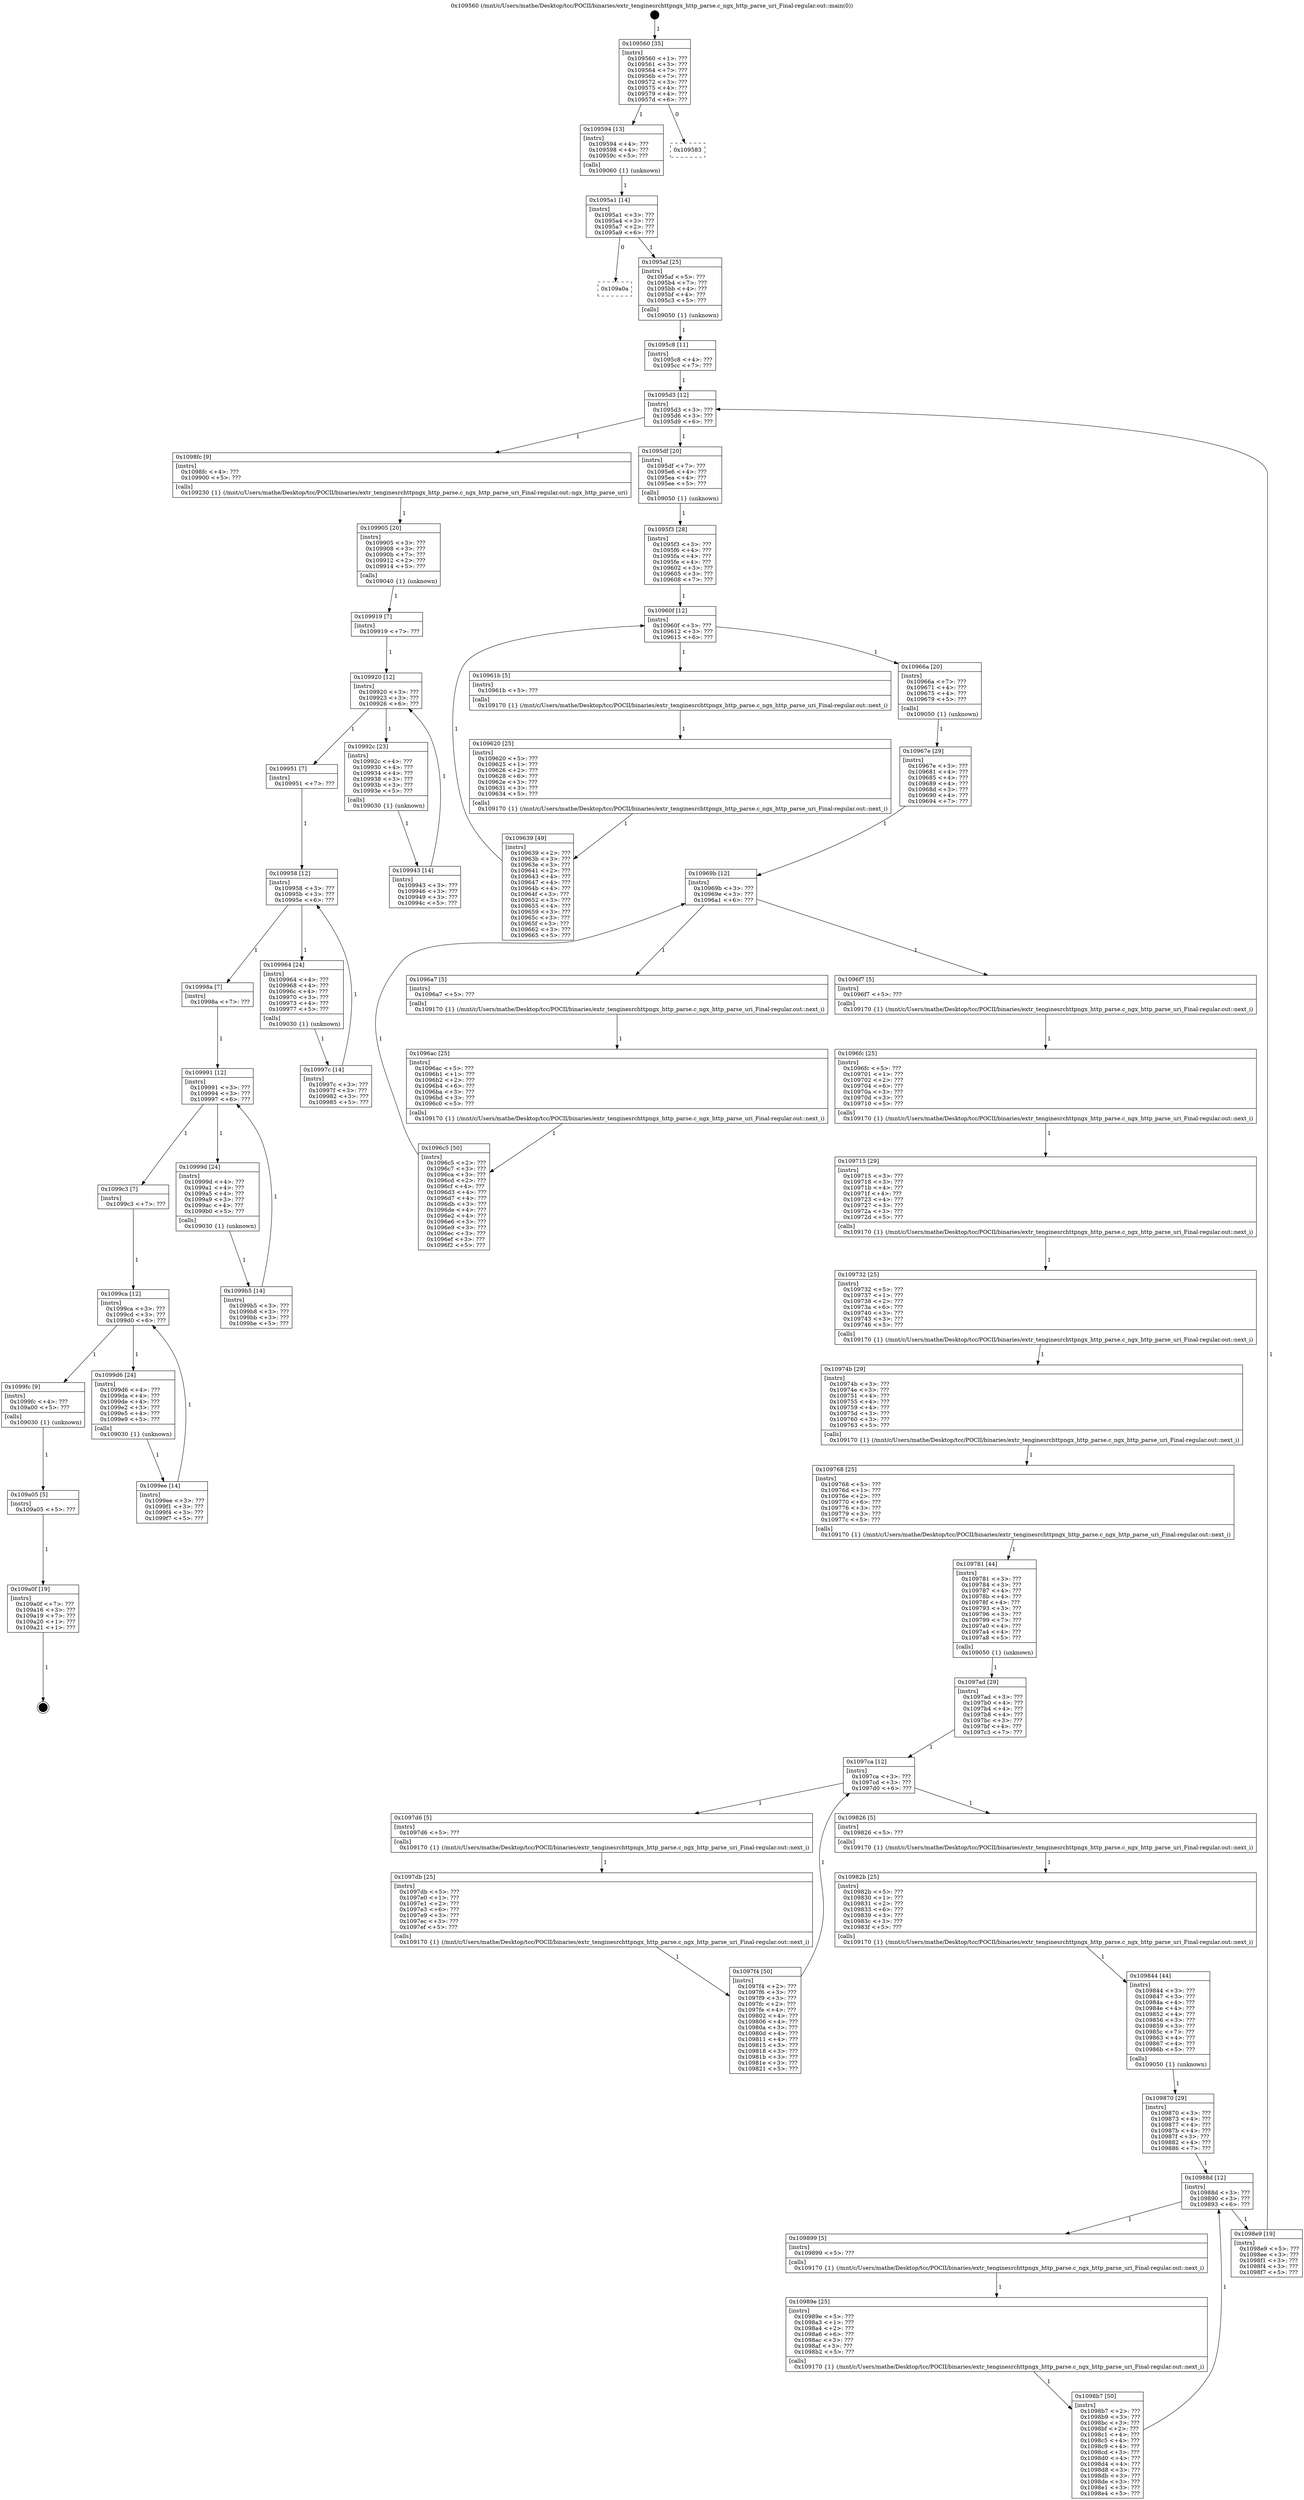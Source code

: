 digraph "0x109560" {
  label = "0x109560 (/mnt/c/Users/mathe/Desktop/tcc/POCII/binaries/extr_tenginesrchttpngx_http_parse.c_ngx_http_parse_uri_Final-regular.out::main(0))"
  labelloc = "t"
  node[shape=record]

  Entry [label="",width=0.3,height=0.3,shape=circle,fillcolor=black,style=filled]
  "0x109560" [label="{
     0x109560 [35]\l
     | [instrs]\l
     &nbsp;&nbsp;0x109560 \<+1\>: ???\l
     &nbsp;&nbsp;0x109561 \<+3\>: ???\l
     &nbsp;&nbsp;0x109564 \<+7\>: ???\l
     &nbsp;&nbsp;0x10956b \<+7\>: ???\l
     &nbsp;&nbsp;0x109572 \<+3\>: ???\l
     &nbsp;&nbsp;0x109575 \<+4\>: ???\l
     &nbsp;&nbsp;0x109579 \<+4\>: ???\l
     &nbsp;&nbsp;0x10957d \<+6\>: ???\l
  }"]
  "0x109594" [label="{
     0x109594 [13]\l
     | [instrs]\l
     &nbsp;&nbsp;0x109594 \<+4\>: ???\l
     &nbsp;&nbsp;0x109598 \<+4\>: ???\l
     &nbsp;&nbsp;0x10959c \<+5\>: ???\l
     | [calls]\l
     &nbsp;&nbsp;0x109060 \{1\} (unknown)\l
  }"]
  "0x109583" [label="{
     0x109583\l
  }", style=dashed]
  "0x1095a1" [label="{
     0x1095a1 [14]\l
     | [instrs]\l
     &nbsp;&nbsp;0x1095a1 \<+3\>: ???\l
     &nbsp;&nbsp;0x1095a4 \<+3\>: ???\l
     &nbsp;&nbsp;0x1095a7 \<+2\>: ???\l
     &nbsp;&nbsp;0x1095a9 \<+6\>: ???\l
  }"]
  "0x109a0a" [label="{
     0x109a0a\l
  }", style=dashed]
  "0x1095af" [label="{
     0x1095af [25]\l
     | [instrs]\l
     &nbsp;&nbsp;0x1095af \<+5\>: ???\l
     &nbsp;&nbsp;0x1095b4 \<+7\>: ???\l
     &nbsp;&nbsp;0x1095bb \<+4\>: ???\l
     &nbsp;&nbsp;0x1095bf \<+4\>: ???\l
     &nbsp;&nbsp;0x1095c3 \<+5\>: ???\l
     | [calls]\l
     &nbsp;&nbsp;0x109050 \{1\} (unknown)\l
  }"]
  Exit [label="",width=0.3,height=0.3,shape=circle,fillcolor=black,style=filled,peripheries=2]
  "0x1095d3" [label="{
     0x1095d3 [12]\l
     | [instrs]\l
     &nbsp;&nbsp;0x1095d3 \<+3\>: ???\l
     &nbsp;&nbsp;0x1095d6 \<+3\>: ???\l
     &nbsp;&nbsp;0x1095d9 \<+6\>: ???\l
  }"]
  "0x1098fc" [label="{
     0x1098fc [9]\l
     | [instrs]\l
     &nbsp;&nbsp;0x1098fc \<+4\>: ???\l
     &nbsp;&nbsp;0x109900 \<+5\>: ???\l
     | [calls]\l
     &nbsp;&nbsp;0x109230 \{1\} (/mnt/c/Users/mathe/Desktop/tcc/POCII/binaries/extr_tenginesrchttpngx_http_parse.c_ngx_http_parse_uri_Final-regular.out::ngx_http_parse_uri)\l
  }"]
  "0x1095df" [label="{
     0x1095df [20]\l
     | [instrs]\l
     &nbsp;&nbsp;0x1095df \<+7\>: ???\l
     &nbsp;&nbsp;0x1095e6 \<+4\>: ???\l
     &nbsp;&nbsp;0x1095ea \<+4\>: ???\l
     &nbsp;&nbsp;0x1095ee \<+5\>: ???\l
     | [calls]\l
     &nbsp;&nbsp;0x109050 \{1\} (unknown)\l
  }"]
  "0x10960f" [label="{
     0x10960f [12]\l
     | [instrs]\l
     &nbsp;&nbsp;0x10960f \<+3\>: ???\l
     &nbsp;&nbsp;0x109612 \<+3\>: ???\l
     &nbsp;&nbsp;0x109615 \<+6\>: ???\l
  }"]
  "0x10966a" [label="{
     0x10966a [20]\l
     | [instrs]\l
     &nbsp;&nbsp;0x10966a \<+7\>: ???\l
     &nbsp;&nbsp;0x109671 \<+4\>: ???\l
     &nbsp;&nbsp;0x109675 \<+4\>: ???\l
     &nbsp;&nbsp;0x109679 \<+5\>: ???\l
     | [calls]\l
     &nbsp;&nbsp;0x109050 \{1\} (unknown)\l
  }"]
  "0x10961b" [label="{
     0x10961b [5]\l
     | [instrs]\l
     &nbsp;&nbsp;0x10961b \<+5\>: ???\l
     | [calls]\l
     &nbsp;&nbsp;0x109170 \{1\} (/mnt/c/Users/mathe/Desktop/tcc/POCII/binaries/extr_tenginesrchttpngx_http_parse.c_ngx_http_parse_uri_Final-regular.out::next_i)\l
  }"]
  "0x109620" [label="{
     0x109620 [25]\l
     | [instrs]\l
     &nbsp;&nbsp;0x109620 \<+5\>: ???\l
     &nbsp;&nbsp;0x109625 \<+1\>: ???\l
     &nbsp;&nbsp;0x109626 \<+2\>: ???\l
     &nbsp;&nbsp;0x109628 \<+6\>: ???\l
     &nbsp;&nbsp;0x10962e \<+3\>: ???\l
     &nbsp;&nbsp;0x109631 \<+3\>: ???\l
     &nbsp;&nbsp;0x109634 \<+5\>: ???\l
     | [calls]\l
     &nbsp;&nbsp;0x109170 \{1\} (/mnt/c/Users/mathe/Desktop/tcc/POCII/binaries/extr_tenginesrchttpngx_http_parse.c_ngx_http_parse_uri_Final-regular.out::next_i)\l
  }"]
  "0x109639" [label="{
     0x109639 [49]\l
     | [instrs]\l
     &nbsp;&nbsp;0x109639 \<+2\>: ???\l
     &nbsp;&nbsp;0x10963b \<+3\>: ???\l
     &nbsp;&nbsp;0x10963e \<+3\>: ???\l
     &nbsp;&nbsp;0x109641 \<+2\>: ???\l
     &nbsp;&nbsp;0x109643 \<+4\>: ???\l
     &nbsp;&nbsp;0x109647 \<+4\>: ???\l
     &nbsp;&nbsp;0x10964b \<+4\>: ???\l
     &nbsp;&nbsp;0x10964f \<+3\>: ???\l
     &nbsp;&nbsp;0x109652 \<+3\>: ???\l
     &nbsp;&nbsp;0x109655 \<+4\>: ???\l
     &nbsp;&nbsp;0x109659 \<+3\>: ???\l
     &nbsp;&nbsp;0x10965c \<+3\>: ???\l
     &nbsp;&nbsp;0x10965f \<+3\>: ???\l
     &nbsp;&nbsp;0x109662 \<+3\>: ???\l
     &nbsp;&nbsp;0x109665 \<+5\>: ???\l
  }"]
  "0x1095f3" [label="{
     0x1095f3 [28]\l
     | [instrs]\l
     &nbsp;&nbsp;0x1095f3 \<+3\>: ???\l
     &nbsp;&nbsp;0x1095f6 \<+4\>: ???\l
     &nbsp;&nbsp;0x1095fa \<+4\>: ???\l
     &nbsp;&nbsp;0x1095fe \<+4\>: ???\l
     &nbsp;&nbsp;0x109602 \<+3\>: ???\l
     &nbsp;&nbsp;0x109605 \<+3\>: ???\l
     &nbsp;&nbsp;0x109608 \<+7\>: ???\l
  }"]
  "0x10969b" [label="{
     0x10969b [12]\l
     | [instrs]\l
     &nbsp;&nbsp;0x10969b \<+3\>: ???\l
     &nbsp;&nbsp;0x10969e \<+3\>: ???\l
     &nbsp;&nbsp;0x1096a1 \<+6\>: ???\l
  }"]
  "0x1096f7" [label="{
     0x1096f7 [5]\l
     | [instrs]\l
     &nbsp;&nbsp;0x1096f7 \<+5\>: ???\l
     | [calls]\l
     &nbsp;&nbsp;0x109170 \{1\} (/mnt/c/Users/mathe/Desktop/tcc/POCII/binaries/extr_tenginesrchttpngx_http_parse.c_ngx_http_parse_uri_Final-regular.out::next_i)\l
  }"]
  "0x1096a7" [label="{
     0x1096a7 [5]\l
     | [instrs]\l
     &nbsp;&nbsp;0x1096a7 \<+5\>: ???\l
     | [calls]\l
     &nbsp;&nbsp;0x109170 \{1\} (/mnt/c/Users/mathe/Desktop/tcc/POCII/binaries/extr_tenginesrchttpngx_http_parse.c_ngx_http_parse_uri_Final-regular.out::next_i)\l
  }"]
  "0x1096ac" [label="{
     0x1096ac [25]\l
     | [instrs]\l
     &nbsp;&nbsp;0x1096ac \<+5\>: ???\l
     &nbsp;&nbsp;0x1096b1 \<+1\>: ???\l
     &nbsp;&nbsp;0x1096b2 \<+2\>: ???\l
     &nbsp;&nbsp;0x1096b4 \<+6\>: ???\l
     &nbsp;&nbsp;0x1096ba \<+3\>: ???\l
     &nbsp;&nbsp;0x1096bd \<+3\>: ???\l
     &nbsp;&nbsp;0x1096c0 \<+5\>: ???\l
     | [calls]\l
     &nbsp;&nbsp;0x109170 \{1\} (/mnt/c/Users/mathe/Desktop/tcc/POCII/binaries/extr_tenginesrchttpngx_http_parse.c_ngx_http_parse_uri_Final-regular.out::next_i)\l
  }"]
  "0x1096c5" [label="{
     0x1096c5 [50]\l
     | [instrs]\l
     &nbsp;&nbsp;0x1096c5 \<+2\>: ???\l
     &nbsp;&nbsp;0x1096c7 \<+3\>: ???\l
     &nbsp;&nbsp;0x1096ca \<+3\>: ???\l
     &nbsp;&nbsp;0x1096cd \<+2\>: ???\l
     &nbsp;&nbsp;0x1096cf \<+4\>: ???\l
     &nbsp;&nbsp;0x1096d3 \<+4\>: ???\l
     &nbsp;&nbsp;0x1096d7 \<+4\>: ???\l
     &nbsp;&nbsp;0x1096db \<+3\>: ???\l
     &nbsp;&nbsp;0x1096de \<+4\>: ???\l
     &nbsp;&nbsp;0x1096e2 \<+4\>: ???\l
     &nbsp;&nbsp;0x1096e6 \<+3\>: ???\l
     &nbsp;&nbsp;0x1096e9 \<+3\>: ???\l
     &nbsp;&nbsp;0x1096ec \<+3\>: ???\l
     &nbsp;&nbsp;0x1096ef \<+3\>: ???\l
     &nbsp;&nbsp;0x1096f2 \<+5\>: ???\l
  }"]
  "0x10967e" [label="{
     0x10967e [29]\l
     | [instrs]\l
     &nbsp;&nbsp;0x10967e \<+3\>: ???\l
     &nbsp;&nbsp;0x109681 \<+4\>: ???\l
     &nbsp;&nbsp;0x109685 \<+4\>: ???\l
     &nbsp;&nbsp;0x109689 \<+4\>: ???\l
     &nbsp;&nbsp;0x10968d \<+3\>: ???\l
     &nbsp;&nbsp;0x109690 \<+4\>: ???\l
     &nbsp;&nbsp;0x109694 \<+7\>: ???\l
  }"]
  "0x1096fc" [label="{
     0x1096fc [25]\l
     | [instrs]\l
     &nbsp;&nbsp;0x1096fc \<+5\>: ???\l
     &nbsp;&nbsp;0x109701 \<+1\>: ???\l
     &nbsp;&nbsp;0x109702 \<+2\>: ???\l
     &nbsp;&nbsp;0x109704 \<+6\>: ???\l
     &nbsp;&nbsp;0x10970a \<+3\>: ???\l
     &nbsp;&nbsp;0x10970d \<+3\>: ???\l
     &nbsp;&nbsp;0x109710 \<+5\>: ???\l
     | [calls]\l
     &nbsp;&nbsp;0x109170 \{1\} (/mnt/c/Users/mathe/Desktop/tcc/POCII/binaries/extr_tenginesrchttpngx_http_parse.c_ngx_http_parse_uri_Final-regular.out::next_i)\l
  }"]
  "0x109715" [label="{
     0x109715 [29]\l
     | [instrs]\l
     &nbsp;&nbsp;0x109715 \<+3\>: ???\l
     &nbsp;&nbsp;0x109718 \<+3\>: ???\l
     &nbsp;&nbsp;0x10971b \<+4\>: ???\l
     &nbsp;&nbsp;0x10971f \<+4\>: ???\l
     &nbsp;&nbsp;0x109723 \<+4\>: ???\l
     &nbsp;&nbsp;0x109727 \<+3\>: ???\l
     &nbsp;&nbsp;0x10972a \<+3\>: ???\l
     &nbsp;&nbsp;0x10972d \<+5\>: ???\l
     | [calls]\l
     &nbsp;&nbsp;0x109170 \{1\} (/mnt/c/Users/mathe/Desktop/tcc/POCII/binaries/extr_tenginesrchttpngx_http_parse.c_ngx_http_parse_uri_Final-regular.out::next_i)\l
  }"]
  "0x109732" [label="{
     0x109732 [25]\l
     | [instrs]\l
     &nbsp;&nbsp;0x109732 \<+5\>: ???\l
     &nbsp;&nbsp;0x109737 \<+1\>: ???\l
     &nbsp;&nbsp;0x109738 \<+2\>: ???\l
     &nbsp;&nbsp;0x10973a \<+6\>: ???\l
     &nbsp;&nbsp;0x109740 \<+3\>: ???\l
     &nbsp;&nbsp;0x109743 \<+3\>: ???\l
     &nbsp;&nbsp;0x109746 \<+5\>: ???\l
     | [calls]\l
     &nbsp;&nbsp;0x109170 \{1\} (/mnt/c/Users/mathe/Desktop/tcc/POCII/binaries/extr_tenginesrchttpngx_http_parse.c_ngx_http_parse_uri_Final-regular.out::next_i)\l
  }"]
  "0x10974b" [label="{
     0x10974b [29]\l
     | [instrs]\l
     &nbsp;&nbsp;0x10974b \<+3\>: ???\l
     &nbsp;&nbsp;0x10974e \<+3\>: ???\l
     &nbsp;&nbsp;0x109751 \<+4\>: ???\l
     &nbsp;&nbsp;0x109755 \<+4\>: ???\l
     &nbsp;&nbsp;0x109759 \<+4\>: ???\l
     &nbsp;&nbsp;0x10975d \<+3\>: ???\l
     &nbsp;&nbsp;0x109760 \<+3\>: ???\l
     &nbsp;&nbsp;0x109763 \<+5\>: ???\l
     | [calls]\l
     &nbsp;&nbsp;0x109170 \{1\} (/mnt/c/Users/mathe/Desktop/tcc/POCII/binaries/extr_tenginesrchttpngx_http_parse.c_ngx_http_parse_uri_Final-regular.out::next_i)\l
  }"]
  "0x109768" [label="{
     0x109768 [25]\l
     | [instrs]\l
     &nbsp;&nbsp;0x109768 \<+5\>: ???\l
     &nbsp;&nbsp;0x10976d \<+1\>: ???\l
     &nbsp;&nbsp;0x10976e \<+2\>: ???\l
     &nbsp;&nbsp;0x109770 \<+6\>: ???\l
     &nbsp;&nbsp;0x109776 \<+3\>: ???\l
     &nbsp;&nbsp;0x109779 \<+3\>: ???\l
     &nbsp;&nbsp;0x10977c \<+5\>: ???\l
     | [calls]\l
     &nbsp;&nbsp;0x109170 \{1\} (/mnt/c/Users/mathe/Desktop/tcc/POCII/binaries/extr_tenginesrchttpngx_http_parse.c_ngx_http_parse_uri_Final-regular.out::next_i)\l
  }"]
  "0x109781" [label="{
     0x109781 [44]\l
     | [instrs]\l
     &nbsp;&nbsp;0x109781 \<+3\>: ???\l
     &nbsp;&nbsp;0x109784 \<+3\>: ???\l
     &nbsp;&nbsp;0x109787 \<+4\>: ???\l
     &nbsp;&nbsp;0x10978b \<+4\>: ???\l
     &nbsp;&nbsp;0x10978f \<+4\>: ???\l
     &nbsp;&nbsp;0x109793 \<+3\>: ???\l
     &nbsp;&nbsp;0x109796 \<+3\>: ???\l
     &nbsp;&nbsp;0x109799 \<+7\>: ???\l
     &nbsp;&nbsp;0x1097a0 \<+4\>: ???\l
     &nbsp;&nbsp;0x1097a4 \<+4\>: ???\l
     &nbsp;&nbsp;0x1097a8 \<+5\>: ???\l
     | [calls]\l
     &nbsp;&nbsp;0x109050 \{1\} (unknown)\l
  }"]
  "0x1097ca" [label="{
     0x1097ca [12]\l
     | [instrs]\l
     &nbsp;&nbsp;0x1097ca \<+3\>: ???\l
     &nbsp;&nbsp;0x1097cd \<+3\>: ???\l
     &nbsp;&nbsp;0x1097d0 \<+6\>: ???\l
  }"]
  "0x109826" [label="{
     0x109826 [5]\l
     | [instrs]\l
     &nbsp;&nbsp;0x109826 \<+5\>: ???\l
     | [calls]\l
     &nbsp;&nbsp;0x109170 \{1\} (/mnt/c/Users/mathe/Desktop/tcc/POCII/binaries/extr_tenginesrchttpngx_http_parse.c_ngx_http_parse_uri_Final-regular.out::next_i)\l
  }"]
  "0x1097d6" [label="{
     0x1097d6 [5]\l
     | [instrs]\l
     &nbsp;&nbsp;0x1097d6 \<+5\>: ???\l
     | [calls]\l
     &nbsp;&nbsp;0x109170 \{1\} (/mnt/c/Users/mathe/Desktop/tcc/POCII/binaries/extr_tenginesrchttpngx_http_parse.c_ngx_http_parse_uri_Final-regular.out::next_i)\l
  }"]
  "0x1097db" [label="{
     0x1097db [25]\l
     | [instrs]\l
     &nbsp;&nbsp;0x1097db \<+5\>: ???\l
     &nbsp;&nbsp;0x1097e0 \<+1\>: ???\l
     &nbsp;&nbsp;0x1097e1 \<+2\>: ???\l
     &nbsp;&nbsp;0x1097e3 \<+6\>: ???\l
     &nbsp;&nbsp;0x1097e9 \<+3\>: ???\l
     &nbsp;&nbsp;0x1097ec \<+3\>: ???\l
     &nbsp;&nbsp;0x1097ef \<+5\>: ???\l
     | [calls]\l
     &nbsp;&nbsp;0x109170 \{1\} (/mnt/c/Users/mathe/Desktop/tcc/POCII/binaries/extr_tenginesrchttpngx_http_parse.c_ngx_http_parse_uri_Final-regular.out::next_i)\l
  }"]
  "0x1097f4" [label="{
     0x1097f4 [50]\l
     | [instrs]\l
     &nbsp;&nbsp;0x1097f4 \<+2\>: ???\l
     &nbsp;&nbsp;0x1097f6 \<+3\>: ???\l
     &nbsp;&nbsp;0x1097f9 \<+3\>: ???\l
     &nbsp;&nbsp;0x1097fc \<+2\>: ???\l
     &nbsp;&nbsp;0x1097fe \<+4\>: ???\l
     &nbsp;&nbsp;0x109802 \<+4\>: ???\l
     &nbsp;&nbsp;0x109806 \<+4\>: ???\l
     &nbsp;&nbsp;0x10980a \<+3\>: ???\l
     &nbsp;&nbsp;0x10980d \<+4\>: ???\l
     &nbsp;&nbsp;0x109811 \<+4\>: ???\l
     &nbsp;&nbsp;0x109815 \<+3\>: ???\l
     &nbsp;&nbsp;0x109818 \<+3\>: ???\l
     &nbsp;&nbsp;0x10981b \<+3\>: ???\l
     &nbsp;&nbsp;0x10981e \<+3\>: ???\l
     &nbsp;&nbsp;0x109821 \<+5\>: ???\l
  }"]
  "0x1097ad" [label="{
     0x1097ad [29]\l
     | [instrs]\l
     &nbsp;&nbsp;0x1097ad \<+3\>: ???\l
     &nbsp;&nbsp;0x1097b0 \<+4\>: ???\l
     &nbsp;&nbsp;0x1097b4 \<+4\>: ???\l
     &nbsp;&nbsp;0x1097b8 \<+4\>: ???\l
     &nbsp;&nbsp;0x1097bc \<+3\>: ???\l
     &nbsp;&nbsp;0x1097bf \<+4\>: ???\l
     &nbsp;&nbsp;0x1097c3 \<+7\>: ???\l
  }"]
  "0x10982b" [label="{
     0x10982b [25]\l
     | [instrs]\l
     &nbsp;&nbsp;0x10982b \<+5\>: ???\l
     &nbsp;&nbsp;0x109830 \<+1\>: ???\l
     &nbsp;&nbsp;0x109831 \<+2\>: ???\l
     &nbsp;&nbsp;0x109833 \<+6\>: ???\l
     &nbsp;&nbsp;0x109839 \<+3\>: ???\l
     &nbsp;&nbsp;0x10983c \<+3\>: ???\l
     &nbsp;&nbsp;0x10983f \<+5\>: ???\l
     | [calls]\l
     &nbsp;&nbsp;0x109170 \{1\} (/mnt/c/Users/mathe/Desktop/tcc/POCII/binaries/extr_tenginesrchttpngx_http_parse.c_ngx_http_parse_uri_Final-regular.out::next_i)\l
  }"]
  "0x109844" [label="{
     0x109844 [44]\l
     | [instrs]\l
     &nbsp;&nbsp;0x109844 \<+3\>: ???\l
     &nbsp;&nbsp;0x109847 \<+3\>: ???\l
     &nbsp;&nbsp;0x10984a \<+4\>: ???\l
     &nbsp;&nbsp;0x10984e \<+4\>: ???\l
     &nbsp;&nbsp;0x109852 \<+4\>: ???\l
     &nbsp;&nbsp;0x109856 \<+3\>: ???\l
     &nbsp;&nbsp;0x109859 \<+3\>: ???\l
     &nbsp;&nbsp;0x10985c \<+7\>: ???\l
     &nbsp;&nbsp;0x109863 \<+4\>: ???\l
     &nbsp;&nbsp;0x109867 \<+4\>: ???\l
     &nbsp;&nbsp;0x10986b \<+5\>: ???\l
     | [calls]\l
     &nbsp;&nbsp;0x109050 \{1\} (unknown)\l
  }"]
  "0x10988d" [label="{
     0x10988d [12]\l
     | [instrs]\l
     &nbsp;&nbsp;0x10988d \<+3\>: ???\l
     &nbsp;&nbsp;0x109890 \<+3\>: ???\l
     &nbsp;&nbsp;0x109893 \<+6\>: ???\l
  }"]
  "0x1098e9" [label="{
     0x1098e9 [19]\l
     | [instrs]\l
     &nbsp;&nbsp;0x1098e9 \<+5\>: ???\l
     &nbsp;&nbsp;0x1098ee \<+3\>: ???\l
     &nbsp;&nbsp;0x1098f1 \<+3\>: ???\l
     &nbsp;&nbsp;0x1098f4 \<+3\>: ???\l
     &nbsp;&nbsp;0x1098f7 \<+5\>: ???\l
  }"]
  "0x109899" [label="{
     0x109899 [5]\l
     | [instrs]\l
     &nbsp;&nbsp;0x109899 \<+5\>: ???\l
     | [calls]\l
     &nbsp;&nbsp;0x109170 \{1\} (/mnt/c/Users/mathe/Desktop/tcc/POCII/binaries/extr_tenginesrchttpngx_http_parse.c_ngx_http_parse_uri_Final-regular.out::next_i)\l
  }"]
  "0x10989e" [label="{
     0x10989e [25]\l
     | [instrs]\l
     &nbsp;&nbsp;0x10989e \<+5\>: ???\l
     &nbsp;&nbsp;0x1098a3 \<+1\>: ???\l
     &nbsp;&nbsp;0x1098a4 \<+2\>: ???\l
     &nbsp;&nbsp;0x1098a6 \<+6\>: ???\l
     &nbsp;&nbsp;0x1098ac \<+3\>: ???\l
     &nbsp;&nbsp;0x1098af \<+3\>: ???\l
     &nbsp;&nbsp;0x1098b2 \<+5\>: ???\l
     | [calls]\l
     &nbsp;&nbsp;0x109170 \{1\} (/mnt/c/Users/mathe/Desktop/tcc/POCII/binaries/extr_tenginesrchttpngx_http_parse.c_ngx_http_parse_uri_Final-regular.out::next_i)\l
  }"]
  "0x1098b7" [label="{
     0x1098b7 [50]\l
     | [instrs]\l
     &nbsp;&nbsp;0x1098b7 \<+2\>: ???\l
     &nbsp;&nbsp;0x1098b9 \<+3\>: ???\l
     &nbsp;&nbsp;0x1098bc \<+3\>: ???\l
     &nbsp;&nbsp;0x1098bf \<+2\>: ???\l
     &nbsp;&nbsp;0x1098c1 \<+4\>: ???\l
     &nbsp;&nbsp;0x1098c5 \<+4\>: ???\l
     &nbsp;&nbsp;0x1098c9 \<+4\>: ???\l
     &nbsp;&nbsp;0x1098cd \<+3\>: ???\l
     &nbsp;&nbsp;0x1098d0 \<+4\>: ???\l
     &nbsp;&nbsp;0x1098d4 \<+4\>: ???\l
     &nbsp;&nbsp;0x1098d8 \<+3\>: ???\l
     &nbsp;&nbsp;0x1098db \<+3\>: ???\l
     &nbsp;&nbsp;0x1098de \<+3\>: ???\l
     &nbsp;&nbsp;0x1098e1 \<+3\>: ???\l
     &nbsp;&nbsp;0x1098e4 \<+5\>: ???\l
  }"]
  "0x109870" [label="{
     0x109870 [29]\l
     | [instrs]\l
     &nbsp;&nbsp;0x109870 \<+3\>: ???\l
     &nbsp;&nbsp;0x109873 \<+4\>: ???\l
     &nbsp;&nbsp;0x109877 \<+4\>: ???\l
     &nbsp;&nbsp;0x10987b \<+4\>: ???\l
     &nbsp;&nbsp;0x10987f \<+3\>: ???\l
     &nbsp;&nbsp;0x109882 \<+4\>: ???\l
     &nbsp;&nbsp;0x109886 \<+7\>: ???\l
  }"]
  "0x109a0f" [label="{
     0x109a0f [19]\l
     | [instrs]\l
     &nbsp;&nbsp;0x109a0f \<+7\>: ???\l
     &nbsp;&nbsp;0x109a16 \<+3\>: ???\l
     &nbsp;&nbsp;0x109a19 \<+7\>: ???\l
     &nbsp;&nbsp;0x109a20 \<+1\>: ???\l
     &nbsp;&nbsp;0x109a21 \<+1\>: ???\l
  }"]
  "0x1095c8" [label="{
     0x1095c8 [11]\l
     | [instrs]\l
     &nbsp;&nbsp;0x1095c8 \<+4\>: ???\l
     &nbsp;&nbsp;0x1095cc \<+7\>: ???\l
  }"]
  "0x109905" [label="{
     0x109905 [20]\l
     | [instrs]\l
     &nbsp;&nbsp;0x109905 \<+3\>: ???\l
     &nbsp;&nbsp;0x109908 \<+3\>: ???\l
     &nbsp;&nbsp;0x10990b \<+7\>: ???\l
     &nbsp;&nbsp;0x109912 \<+2\>: ???\l
     &nbsp;&nbsp;0x109914 \<+5\>: ???\l
     | [calls]\l
     &nbsp;&nbsp;0x109040 \{1\} (unknown)\l
  }"]
  "0x109920" [label="{
     0x109920 [12]\l
     | [instrs]\l
     &nbsp;&nbsp;0x109920 \<+3\>: ???\l
     &nbsp;&nbsp;0x109923 \<+3\>: ???\l
     &nbsp;&nbsp;0x109926 \<+6\>: ???\l
  }"]
  "0x109958" [label="{
     0x109958 [12]\l
     | [instrs]\l
     &nbsp;&nbsp;0x109958 \<+3\>: ???\l
     &nbsp;&nbsp;0x10995b \<+3\>: ???\l
     &nbsp;&nbsp;0x10995e \<+6\>: ???\l
  }"]
  "0x10992c" [label="{
     0x10992c [23]\l
     | [instrs]\l
     &nbsp;&nbsp;0x10992c \<+4\>: ???\l
     &nbsp;&nbsp;0x109930 \<+4\>: ???\l
     &nbsp;&nbsp;0x109934 \<+4\>: ???\l
     &nbsp;&nbsp;0x109938 \<+3\>: ???\l
     &nbsp;&nbsp;0x10993b \<+3\>: ???\l
     &nbsp;&nbsp;0x10993e \<+5\>: ???\l
     | [calls]\l
     &nbsp;&nbsp;0x109030 \{1\} (unknown)\l
  }"]
  "0x109943" [label="{
     0x109943 [14]\l
     | [instrs]\l
     &nbsp;&nbsp;0x109943 \<+3\>: ???\l
     &nbsp;&nbsp;0x109946 \<+3\>: ???\l
     &nbsp;&nbsp;0x109949 \<+3\>: ???\l
     &nbsp;&nbsp;0x10994c \<+5\>: ???\l
  }"]
  "0x109919" [label="{
     0x109919 [7]\l
     | [instrs]\l
     &nbsp;&nbsp;0x109919 \<+7\>: ???\l
  }"]
  "0x109991" [label="{
     0x109991 [12]\l
     | [instrs]\l
     &nbsp;&nbsp;0x109991 \<+3\>: ???\l
     &nbsp;&nbsp;0x109994 \<+3\>: ???\l
     &nbsp;&nbsp;0x109997 \<+6\>: ???\l
  }"]
  "0x109964" [label="{
     0x109964 [24]\l
     | [instrs]\l
     &nbsp;&nbsp;0x109964 \<+4\>: ???\l
     &nbsp;&nbsp;0x109968 \<+4\>: ???\l
     &nbsp;&nbsp;0x10996c \<+4\>: ???\l
     &nbsp;&nbsp;0x109970 \<+3\>: ???\l
     &nbsp;&nbsp;0x109973 \<+4\>: ???\l
     &nbsp;&nbsp;0x109977 \<+5\>: ???\l
     | [calls]\l
     &nbsp;&nbsp;0x109030 \{1\} (unknown)\l
  }"]
  "0x10997c" [label="{
     0x10997c [14]\l
     | [instrs]\l
     &nbsp;&nbsp;0x10997c \<+3\>: ???\l
     &nbsp;&nbsp;0x10997f \<+3\>: ???\l
     &nbsp;&nbsp;0x109982 \<+3\>: ???\l
     &nbsp;&nbsp;0x109985 \<+5\>: ???\l
  }"]
  "0x109951" [label="{
     0x109951 [7]\l
     | [instrs]\l
     &nbsp;&nbsp;0x109951 \<+7\>: ???\l
  }"]
  "0x1099ca" [label="{
     0x1099ca [12]\l
     | [instrs]\l
     &nbsp;&nbsp;0x1099ca \<+3\>: ???\l
     &nbsp;&nbsp;0x1099cd \<+3\>: ???\l
     &nbsp;&nbsp;0x1099d0 \<+6\>: ???\l
  }"]
  "0x10999d" [label="{
     0x10999d [24]\l
     | [instrs]\l
     &nbsp;&nbsp;0x10999d \<+4\>: ???\l
     &nbsp;&nbsp;0x1099a1 \<+4\>: ???\l
     &nbsp;&nbsp;0x1099a5 \<+4\>: ???\l
     &nbsp;&nbsp;0x1099a9 \<+3\>: ???\l
     &nbsp;&nbsp;0x1099ac \<+4\>: ???\l
     &nbsp;&nbsp;0x1099b0 \<+5\>: ???\l
     | [calls]\l
     &nbsp;&nbsp;0x109030 \{1\} (unknown)\l
  }"]
  "0x1099b5" [label="{
     0x1099b5 [14]\l
     | [instrs]\l
     &nbsp;&nbsp;0x1099b5 \<+3\>: ???\l
     &nbsp;&nbsp;0x1099b8 \<+3\>: ???\l
     &nbsp;&nbsp;0x1099bb \<+3\>: ???\l
     &nbsp;&nbsp;0x1099be \<+5\>: ???\l
  }"]
  "0x10998a" [label="{
     0x10998a [7]\l
     | [instrs]\l
     &nbsp;&nbsp;0x10998a \<+7\>: ???\l
  }"]
  "0x1099fc" [label="{
     0x1099fc [9]\l
     | [instrs]\l
     &nbsp;&nbsp;0x1099fc \<+4\>: ???\l
     &nbsp;&nbsp;0x109a00 \<+5\>: ???\l
     | [calls]\l
     &nbsp;&nbsp;0x109030 \{1\} (unknown)\l
  }"]
  "0x1099d6" [label="{
     0x1099d6 [24]\l
     | [instrs]\l
     &nbsp;&nbsp;0x1099d6 \<+4\>: ???\l
     &nbsp;&nbsp;0x1099da \<+4\>: ???\l
     &nbsp;&nbsp;0x1099de \<+4\>: ???\l
     &nbsp;&nbsp;0x1099e2 \<+3\>: ???\l
     &nbsp;&nbsp;0x1099e5 \<+4\>: ???\l
     &nbsp;&nbsp;0x1099e9 \<+5\>: ???\l
     | [calls]\l
     &nbsp;&nbsp;0x109030 \{1\} (unknown)\l
  }"]
  "0x1099ee" [label="{
     0x1099ee [14]\l
     | [instrs]\l
     &nbsp;&nbsp;0x1099ee \<+3\>: ???\l
     &nbsp;&nbsp;0x1099f1 \<+3\>: ???\l
     &nbsp;&nbsp;0x1099f4 \<+3\>: ???\l
     &nbsp;&nbsp;0x1099f7 \<+5\>: ???\l
  }"]
  "0x1099c3" [label="{
     0x1099c3 [7]\l
     | [instrs]\l
     &nbsp;&nbsp;0x1099c3 \<+7\>: ???\l
  }"]
  "0x109a05" [label="{
     0x109a05 [5]\l
     | [instrs]\l
     &nbsp;&nbsp;0x109a05 \<+5\>: ???\l
  }"]
  Entry -> "0x109560" [label=" 1"]
  "0x109560" -> "0x109594" [label=" 1"]
  "0x109560" -> "0x109583" [label=" 0"]
  "0x109594" -> "0x1095a1" [label=" 1"]
  "0x1095a1" -> "0x109a0a" [label=" 0"]
  "0x1095a1" -> "0x1095af" [label=" 1"]
  "0x109a0f" -> Exit [label=" 1"]
  "0x1095af" -> "0x1095c8" [label=" 1"]
  "0x1095d3" -> "0x1098fc" [label=" 1"]
  "0x1095d3" -> "0x1095df" [label=" 1"]
  "0x1095df" -> "0x1095f3" [label=" 1"]
  "0x10960f" -> "0x10966a" [label=" 1"]
  "0x10960f" -> "0x10961b" [label=" 1"]
  "0x10961b" -> "0x109620" [label=" 1"]
  "0x109620" -> "0x109639" [label=" 1"]
  "0x1095f3" -> "0x10960f" [label=" 1"]
  "0x109639" -> "0x10960f" [label=" 1"]
  "0x10966a" -> "0x10967e" [label=" 1"]
  "0x10969b" -> "0x1096f7" [label=" 1"]
  "0x10969b" -> "0x1096a7" [label=" 1"]
  "0x1096a7" -> "0x1096ac" [label=" 1"]
  "0x1096ac" -> "0x1096c5" [label=" 1"]
  "0x10967e" -> "0x10969b" [label=" 1"]
  "0x1096c5" -> "0x10969b" [label=" 1"]
  "0x1096f7" -> "0x1096fc" [label=" 1"]
  "0x1096fc" -> "0x109715" [label=" 1"]
  "0x109715" -> "0x109732" [label=" 1"]
  "0x109732" -> "0x10974b" [label=" 1"]
  "0x10974b" -> "0x109768" [label=" 1"]
  "0x109768" -> "0x109781" [label=" 1"]
  "0x109781" -> "0x1097ad" [label=" 1"]
  "0x1097ca" -> "0x109826" [label=" 1"]
  "0x1097ca" -> "0x1097d6" [label=" 1"]
  "0x1097d6" -> "0x1097db" [label=" 1"]
  "0x1097db" -> "0x1097f4" [label=" 1"]
  "0x1097ad" -> "0x1097ca" [label=" 1"]
  "0x1097f4" -> "0x1097ca" [label=" 1"]
  "0x109826" -> "0x10982b" [label=" 1"]
  "0x10982b" -> "0x109844" [label=" 1"]
  "0x109844" -> "0x109870" [label=" 1"]
  "0x10988d" -> "0x1098e9" [label=" 1"]
  "0x10988d" -> "0x109899" [label=" 1"]
  "0x109899" -> "0x10989e" [label=" 1"]
  "0x10989e" -> "0x1098b7" [label=" 1"]
  "0x109870" -> "0x10988d" [label=" 1"]
  "0x1098b7" -> "0x10988d" [label=" 1"]
  "0x109a05" -> "0x109a0f" [label=" 1"]
  "0x1095c8" -> "0x1095d3" [label=" 1"]
  "0x1098e9" -> "0x1095d3" [label=" 1"]
  "0x1098fc" -> "0x109905" [label=" 1"]
  "0x109905" -> "0x109919" [label=" 1"]
  "0x109920" -> "0x109951" [label=" 1"]
  "0x109920" -> "0x10992c" [label=" 1"]
  "0x10992c" -> "0x109943" [label=" 1"]
  "0x109919" -> "0x109920" [label=" 1"]
  "0x109943" -> "0x109920" [label=" 1"]
  "0x109958" -> "0x10998a" [label=" 1"]
  "0x109958" -> "0x109964" [label=" 1"]
  "0x109964" -> "0x10997c" [label=" 1"]
  "0x109951" -> "0x109958" [label=" 1"]
  "0x10997c" -> "0x109958" [label=" 1"]
  "0x109991" -> "0x1099c3" [label=" 1"]
  "0x109991" -> "0x10999d" [label=" 1"]
  "0x10999d" -> "0x1099b5" [label=" 1"]
  "0x10998a" -> "0x109991" [label=" 1"]
  "0x1099b5" -> "0x109991" [label=" 1"]
  "0x1099ca" -> "0x1099fc" [label=" 1"]
  "0x1099ca" -> "0x1099d6" [label=" 1"]
  "0x1099d6" -> "0x1099ee" [label=" 1"]
  "0x1099c3" -> "0x1099ca" [label=" 1"]
  "0x1099ee" -> "0x1099ca" [label=" 1"]
  "0x1099fc" -> "0x109a05" [label=" 1"]
}
